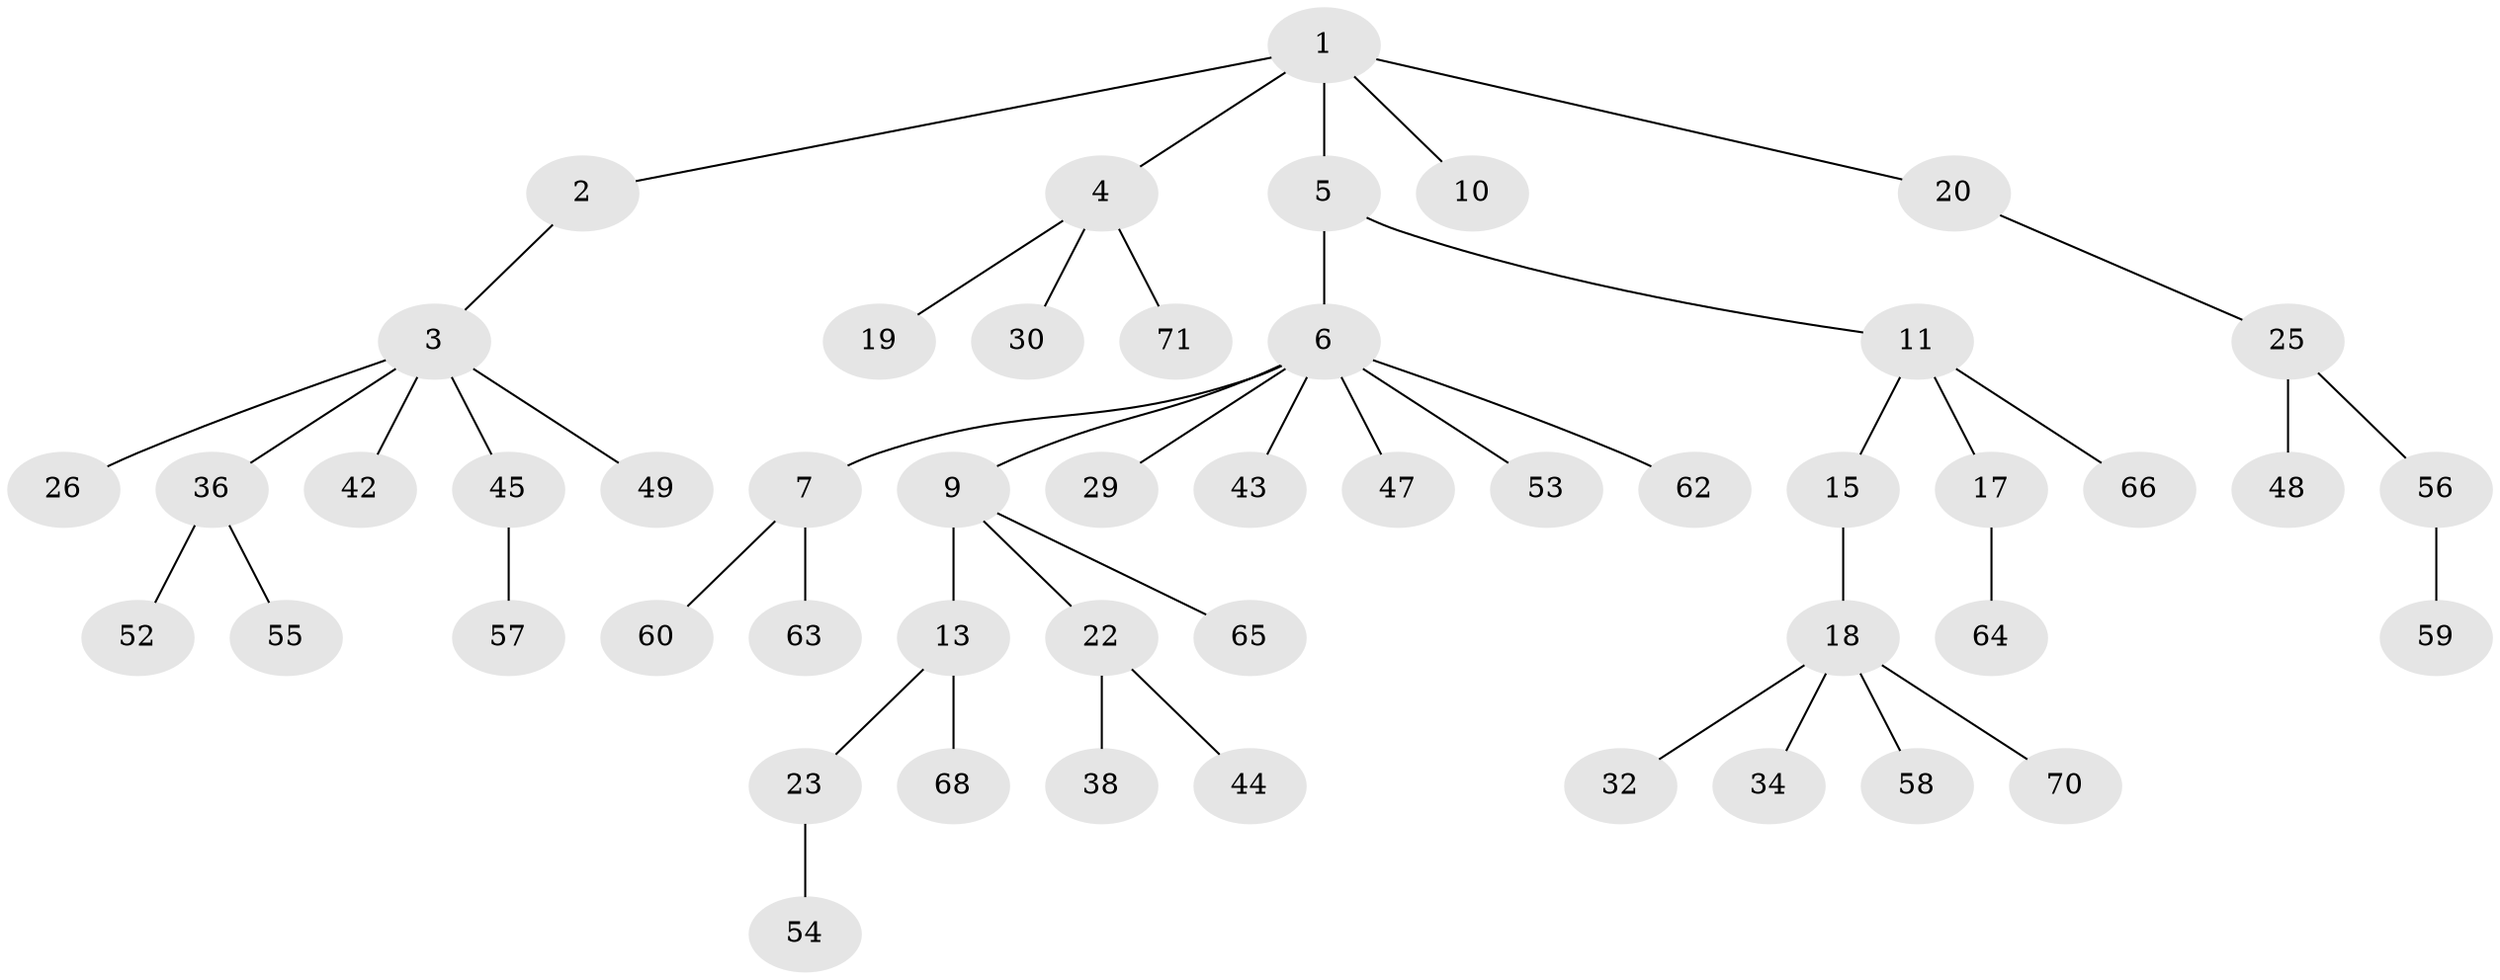 // original degree distribution, {6: 0.028169014084507043, 3: 0.14084507042253522, 5: 0.028169014084507043, 2: 0.22535211267605634, 4: 0.07042253521126761, 1: 0.5070422535211268}
// Generated by graph-tools (version 1.1) at 2025/11/02/27/25 16:11:26]
// undirected, 50 vertices, 49 edges
graph export_dot {
graph [start="1"]
  node [color=gray90,style=filled];
  1 [super="+33"];
  2 [super="+31"];
  3 [super="+8"];
  4 [super="+16"];
  5;
  6 [super="+12"];
  7 [super="+28"];
  9 [super="+46"];
  10 [super="+21"];
  11 [super="+14"];
  13 [super="+40"];
  15;
  17;
  18 [super="+24"];
  19;
  20;
  22 [super="+27"];
  23 [super="+39"];
  25 [super="+51"];
  26;
  29 [super="+35"];
  30 [super="+69"];
  32 [super="+37"];
  34;
  36 [super="+41"];
  38;
  42;
  43;
  44;
  45 [super="+50"];
  47;
  48;
  49;
  52;
  53;
  54;
  55;
  56;
  57;
  58;
  59 [super="+61"];
  60 [super="+67"];
  62;
  63;
  64;
  65;
  66;
  68;
  70;
  71;
  1 -- 2;
  1 -- 4;
  1 -- 5;
  1 -- 10;
  1 -- 20;
  2 -- 3;
  3 -- 36;
  3 -- 45;
  3 -- 49;
  3 -- 26;
  3 -- 42;
  4 -- 30;
  4 -- 19;
  4 -- 71;
  5 -- 6;
  5 -- 11;
  6 -- 7;
  6 -- 9;
  6 -- 29;
  6 -- 62;
  6 -- 43;
  6 -- 53;
  6 -- 47;
  7 -- 60;
  7 -- 63;
  9 -- 13;
  9 -- 22;
  9 -- 65;
  11 -- 17;
  11 -- 66;
  11 -- 15;
  13 -- 23;
  13 -- 68;
  15 -- 18;
  17 -- 64;
  18 -- 32;
  18 -- 34;
  18 -- 58;
  18 -- 70;
  20 -- 25;
  22 -- 38;
  22 -- 44;
  23 -- 54;
  25 -- 48;
  25 -- 56;
  36 -- 52;
  36 -- 55;
  45 -- 57;
  56 -- 59;
}
